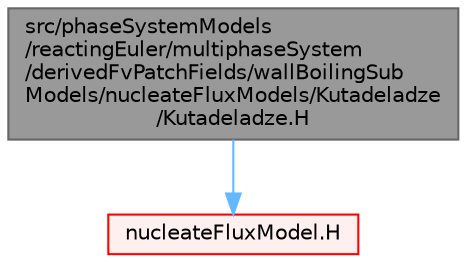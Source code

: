 digraph "src/phaseSystemModels/reactingEuler/multiphaseSystem/derivedFvPatchFields/wallBoilingSubModels/nucleateFluxModels/Kutadeladze/Kutadeladze.H"
{
 // LATEX_PDF_SIZE
  bgcolor="transparent";
  edge [fontname=Helvetica,fontsize=10,labelfontname=Helvetica,labelfontsize=10];
  node [fontname=Helvetica,fontsize=10,shape=box,height=0.2,width=0.4];
  Node1 [id="Node000001",label="src/phaseSystemModels\l/reactingEuler/multiphaseSystem\l/derivedFvPatchFields/wallBoilingSub\lModels/nucleateFluxModels/Kutadeladze\l/Kutadeladze.H",height=0.2,width=0.4,color="gray40", fillcolor="grey60", style="filled", fontcolor="black",tooltip=" "];
  Node1 -> Node2 [id="edge1_Node000001_Node000002",color="steelblue1",style="solid",tooltip=" "];
  Node2 [id="Node000002",label="nucleateFluxModel.H",height=0.2,width=0.4,color="red", fillcolor="#FFF0F0", style="filled",URL="$nucleateFluxModel_8H.html",tooltip=" "];
}
